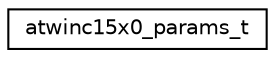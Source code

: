 digraph "Graphical Class Hierarchy"
{
 // LATEX_PDF_SIZE
  edge [fontname="Helvetica",fontsize="10",labelfontname="Helvetica",labelfontsize="10"];
  node [fontname="Helvetica",fontsize="10",shape=record];
  rankdir="LR";
  Node0 [label="atwinc15x0_params_t",height=0.2,width=0.4,color="black", fillcolor="white", style="filled",URL="$structatwinc15x0__params__t.html",tooltip="ATWINC15x0 hardware and global parameters."];
}
